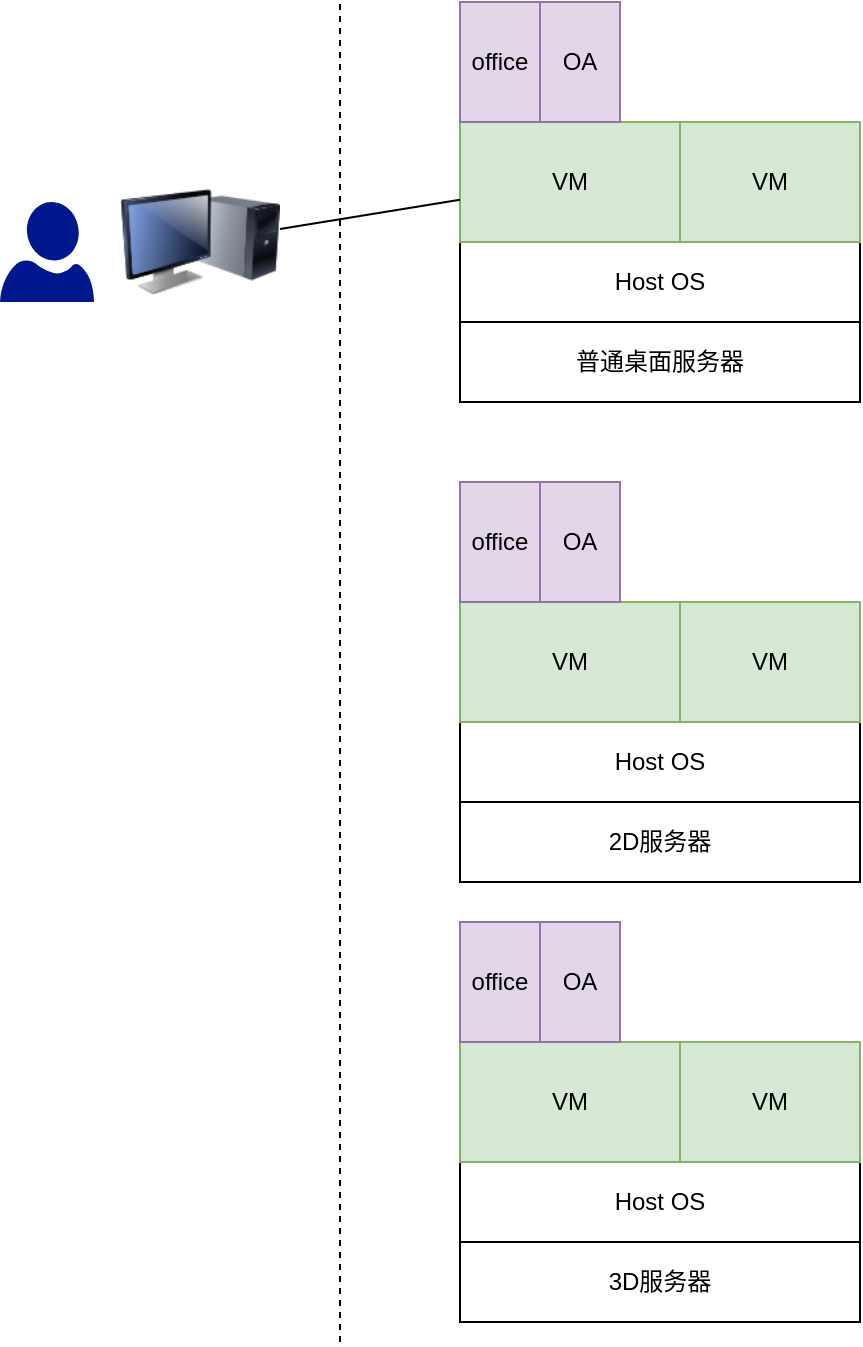 <mxfile version="14.4.7" type="github">
  <diagram id="gBMcK8XXlve4VoCDwNx-" name="第 1 页">
    <mxGraphModel dx="1002" dy="825" grid="1" gridSize="10" guides="1" tooltips="1" connect="1" arrows="1" fold="1" page="1" pageScale="1" pageWidth="827" pageHeight="1169" math="0" shadow="0">
      <root>
        <mxCell id="0" />
        <mxCell id="1" parent="0" />
        <mxCell id="j_xZL2Bh0vPb1_JvHwk9-1" value="普通桌面服务器" style="rounded=0;whiteSpace=wrap;html=1;" vertex="1" parent="1">
          <mxGeometry x="300" y="240" width="200" height="40" as="geometry" />
        </mxCell>
        <mxCell id="j_xZL2Bh0vPb1_JvHwk9-3" value="" style="image;html=1;image=img/lib/clip_art/computers/Monitor_Tower_128x128.png" vertex="1" parent="1">
          <mxGeometry x="130" y="160" width="80" height="80" as="geometry" />
        </mxCell>
        <mxCell id="j_xZL2Bh0vPb1_JvHwk9-4" value="" style="aspect=fixed;pointerEvents=1;shadow=0;dashed=0;html=1;strokeColor=none;labelPosition=center;verticalLabelPosition=bottom;verticalAlign=top;align=center;fillColor=#00188D;shape=mxgraph.azure.user" vertex="1" parent="1">
          <mxGeometry x="70" y="180" width="47" height="50" as="geometry" />
        </mxCell>
        <mxCell id="j_xZL2Bh0vPb1_JvHwk9-5" value="" style="endArrow=none;dashed=1;html=1;" edge="1" parent="1">
          <mxGeometry width="50" height="50" relative="1" as="geometry">
            <mxPoint x="240" y="750" as="sourcePoint" />
            <mxPoint x="240" y="80" as="targetPoint" />
          </mxGeometry>
        </mxCell>
        <mxCell id="j_xZL2Bh0vPb1_JvHwk9-6" value="Host OS" style="rounded=0;whiteSpace=wrap;html=1;" vertex="1" parent="1">
          <mxGeometry x="300" y="200" width="200" height="40" as="geometry" />
        </mxCell>
        <mxCell id="j_xZL2Bh0vPb1_JvHwk9-7" value="VM" style="rounded=0;whiteSpace=wrap;html=1;fillColor=#d5e8d4;strokeColor=#82b366;" vertex="1" parent="1">
          <mxGeometry x="300" y="140" width="110" height="60" as="geometry" />
        </mxCell>
        <mxCell id="j_xZL2Bh0vPb1_JvHwk9-9" value="VM" style="rounded=0;whiteSpace=wrap;html=1;fillColor=#d5e8d4;strokeColor=#82b366;" vertex="1" parent="1">
          <mxGeometry x="410" y="140" width="90" height="60" as="geometry" />
        </mxCell>
        <mxCell id="j_xZL2Bh0vPb1_JvHwk9-17" value="" style="endArrow=none;html=1;" edge="1" parent="1" source="j_xZL2Bh0vPb1_JvHwk9-3" target="j_xZL2Bh0vPb1_JvHwk9-7">
          <mxGeometry width="50" height="50" relative="1" as="geometry">
            <mxPoint x="260" y="280" as="sourcePoint" />
            <mxPoint x="440" y="330" as="targetPoint" />
          </mxGeometry>
        </mxCell>
        <mxCell id="j_xZL2Bh0vPb1_JvHwk9-18" value="office" style="rounded=0;whiteSpace=wrap;html=1;fillColor=#e1d5e7;strokeColor=#9673a6;" vertex="1" parent="1">
          <mxGeometry x="300" y="80" width="40" height="60" as="geometry" />
        </mxCell>
        <mxCell id="j_xZL2Bh0vPb1_JvHwk9-19" value="OA" style="rounded=0;whiteSpace=wrap;html=1;fillColor=#e1d5e7;strokeColor=#9673a6;" vertex="1" parent="1">
          <mxGeometry x="340" y="80" width="40" height="60" as="geometry" />
        </mxCell>
        <mxCell id="j_xZL2Bh0vPb1_JvHwk9-21" value="2D服务器" style="rounded=0;whiteSpace=wrap;html=1;" vertex="1" parent="1">
          <mxGeometry x="300" y="480" width="200" height="40" as="geometry" />
        </mxCell>
        <mxCell id="j_xZL2Bh0vPb1_JvHwk9-22" value="Host OS" style="rounded=0;whiteSpace=wrap;html=1;" vertex="1" parent="1">
          <mxGeometry x="300" y="440" width="200" height="40" as="geometry" />
        </mxCell>
        <mxCell id="j_xZL2Bh0vPb1_JvHwk9-23" value="VM" style="rounded=0;whiteSpace=wrap;html=1;fillColor=#d5e8d4;strokeColor=#82b366;" vertex="1" parent="1">
          <mxGeometry x="300" y="380" width="110" height="60" as="geometry" />
        </mxCell>
        <mxCell id="j_xZL2Bh0vPb1_JvHwk9-24" value="VM" style="rounded=0;whiteSpace=wrap;html=1;fillColor=#d5e8d4;strokeColor=#82b366;" vertex="1" parent="1">
          <mxGeometry x="410" y="380" width="90" height="60" as="geometry" />
        </mxCell>
        <mxCell id="j_xZL2Bh0vPb1_JvHwk9-25" value="office" style="rounded=0;whiteSpace=wrap;html=1;fillColor=#e1d5e7;strokeColor=#9673a6;" vertex="1" parent="1">
          <mxGeometry x="300" y="320" width="40" height="60" as="geometry" />
        </mxCell>
        <mxCell id="j_xZL2Bh0vPb1_JvHwk9-26" value="OA" style="rounded=0;whiteSpace=wrap;html=1;fillColor=#e1d5e7;strokeColor=#9673a6;" vertex="1" parent="1">
          <mxGeometry x="340" y="320" width="40" height="60" as="geometry" />
        </mxCell>
        <mxCell id="j_xZL2Bh0vPb1_JvHwk9-27" value="3D服务器" style="rounded=0;whiteSpace=wrap;html=1;" vertex="1" parent="1">
          <mxGeometry x="300" y="700" width="200" height="40" as="geometry" />
        </mxCell>
        <mxCell id="j_xZL2Bh0vPb1_JvHwk9-28" value="Host OS" style="rounded=0;whiteSpace=wrap;html=1;" vertex="1" parent="1">
          <mxGeometry x="300" y="660" width="200" height="40" as="geometry" />
        </mxCell>
        <mxCell id="j_xZL2Bh0vPb1_JvHwk9-29" value="VM" style="rounded=0;whiteSpace=wrap;html=1;fillColor=#d5e8d4;strokeColor=#82b366;" vertex="1" parent="1">
          <mxGeometry x="300" y="600" width="110" height="60" as="geometry" />
        </mxCell>
        <mxCell id="j_xZL2Bh0vPb1_JvHwk9-30" value="VM" style="rounded=0;whiteSpace=wrap;html=1;fillColor=#d5e8d4;strokeColor=#82b366;" vertex="1" parent="1">
          <mxGeometry x="410" y="600" width="90" height="60" as="geometry" />
        </mxCell>
        <mxCell id="j_xZL2Bh0vPb1_JvHwk9-31" value="office" style="rounded=0;whiteSpace=wrap;html=1;fillColor=#e1d5e7;strokeColor=#9673a6;" vertex="1" parent="1">
          <mxGeometry x="300" y="540" width="40" height="60" as="geometry" />
        </mxCell>
        <mxCell id="j_xZL2Bh0vPb1_JvHwk9-32" value="OA" style="rounded=0;whiteSpace=wrap;html=1;fillColor=#e1d5e7;strokeColor=#9673a6;" vertex="1" parent="1">
          <mxGeometry x="340" y="540" width="40" height="60" as="geometry" />
        </mxCell>
      </root>
    </mxGraphModel>
  </diagram>
</mxfile>
